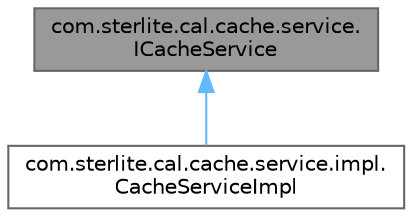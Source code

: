 digraph "com.sterlite.cal.cache.service.ICacheService"
{
 // LATEX_PDF_SIZE
  bgcolor="transparent";
  edge [fontname=Helvetica,fontsize=10,labelfontname=Helvetica,labelfontsize=10];
  node [fontname=Helvetica,fontsize=10,shape=box,height=0.2,width=0.4];
  Node1 [id="Node000001",label="com.sterlite.cal.cache.service.\lICacheService",height=0.2,width=0.4,color="gray40", fillcolor="grey60", style="filled", fontcolor="black",tooltip=" "];
  Node1 -> Node2 [id="edge1_Node000001_Node000002",dir="back",color="steelblue1",style="solid",tooltip=" "];
  Node2 [id="Node000002",label="com.sterlite.cal.cache.service.impl.\lCacheServiceImpl",height=0.2,width=0.4,color="gray40", fillcolor="white", style="filled",URL="$classcom_1_1sterlite_1_1cal_1_1cache_1_1service_1_1impl_1_1_cache_service_impl.html",tooltip=" "];
}
